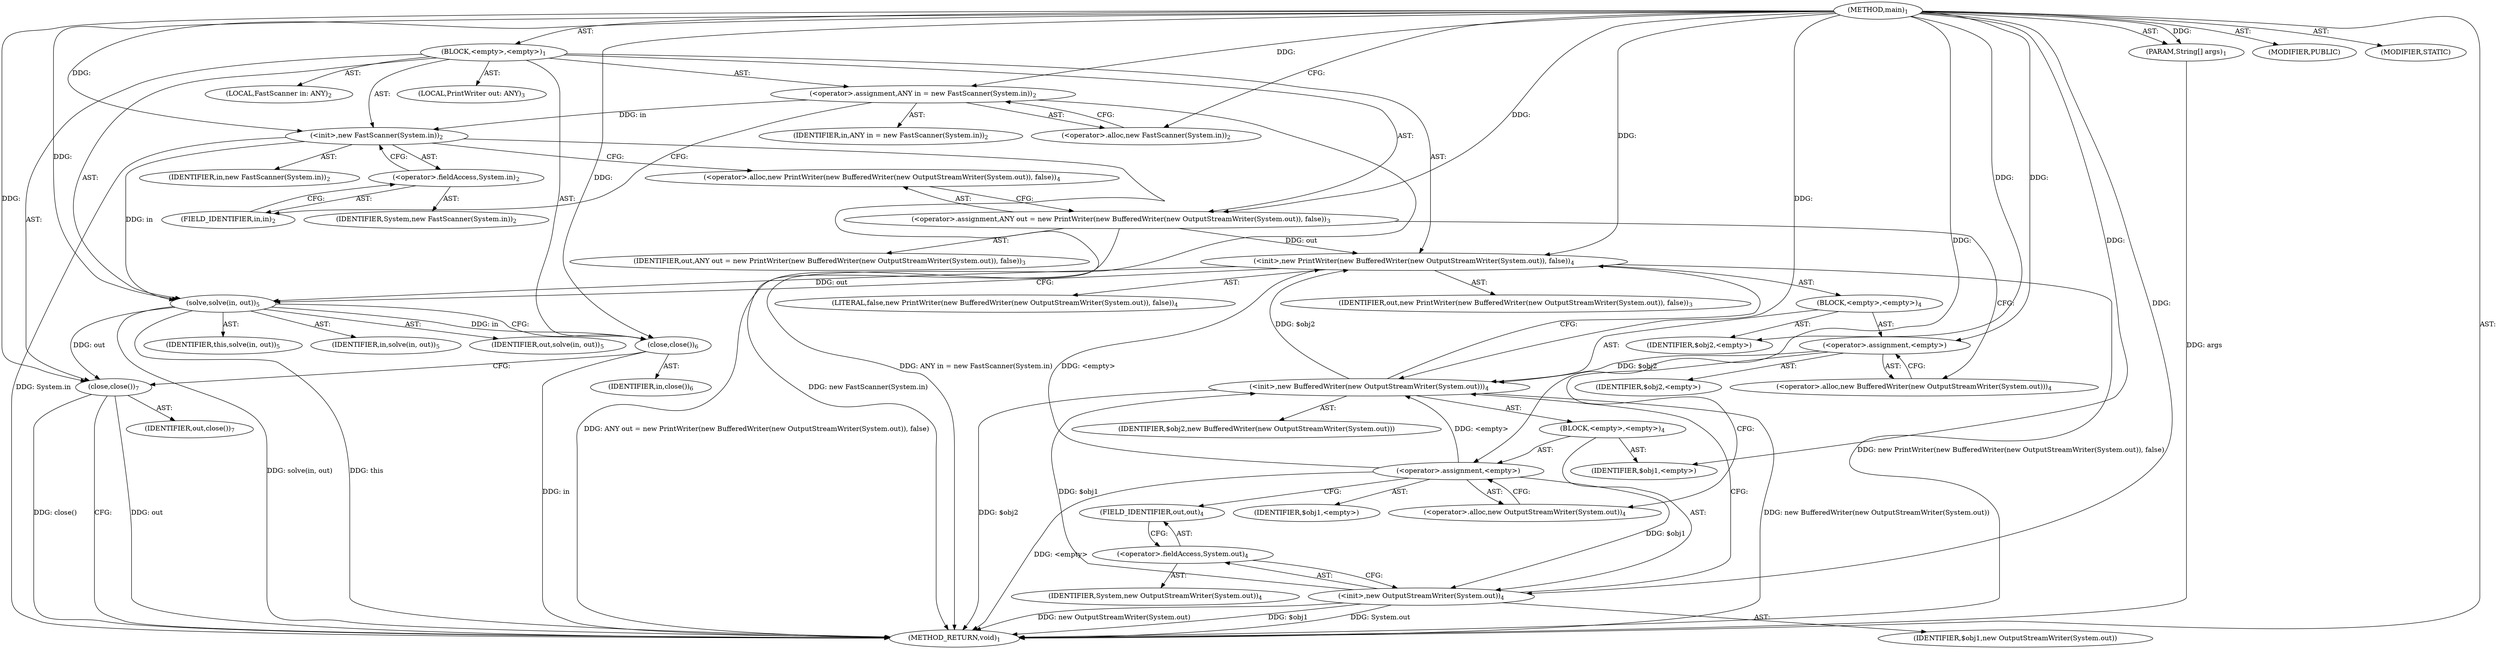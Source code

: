 digraph "main" {  
"21" [label = <(METHOD,main)<SUB>1</SUB>> ]
"22" [label = <(PARAM,String[] args)<SUB>1</SUB>> ]
"23" [label = <(BLOCK,&lt;empty&gt;,&lt;empty&gt;)<SUB>1</SUB>> ]
"4" [label = <(LOCAL,FastScanner in: ANY)<SUB>2</SUB>> ]
"24" [label = <(&lt;operator&gt;.assignment,ANY in = new FastScanner(System.in))<SUB>2</SUB>> ]
"25" [label = <(IDENTIFIER,in,ANY in = new FastScanner(System.in))<SUB>2</SUB>> ]
"26" [label = <(&lt;operator&gt;.alloc,new FastScanner(System.in))<SUB>2</SUB>> ]
"27" [label = <(&lt;init&gt;,new FastScanner(System.in))<SUB>2</SUB>> ]
"3" [label = <(IDENTIFIER,in,new FastScanner(System.in))<SUB>2</SUB>> ]
"28" [label = <(&lt;operator&gt;.fieldAccess,System.in)<SUB>2</SUB>> ]
"29" [label = <(IDENTIFIER,System,new FastScanner(System.in))<SUB>2</SUB>> ]
"30" [label = <(FIELD_IDENTIFIER,in,in)<SUB>2</SUB>> ]
"6" [label = <(LOCAL,PrintWriter out: ANY)<SUB>3</SUB>> ]
"31" [label = <(&lt;operator&gt;.assignment,ANY out = new PrintWriter(new BufferedWriter(new OutputStreamWriter(System.out)), false))<SUB>3</SUB>> ]
"32" [label = <(IDENTIFIER,out,ANY out = new PrintWriter(new BufferedWriter(new OutputStreamWriter(System.out)), false))<SUB>3</SUB>> ]
"33" [label = <(&lt;operator&gt;.alloc,new PrintWriter(new BufferedWriter(new OutputStreamWriter(System.out)), false))<SUB>4</SUB>> ]
"34" [label = <(&lt;init&gt;,new PrintWriter(new BufferedWriter(new OutputStreamWriter(System.out)), false))<SUB>4</SUB>> ]
"5" [label = <(IDENTIFIER,out,new PrintWriter(new BufferedWriter(new OutputStreamWriter(System.out)), false))<SUB>3</SUB>> ]
"35" [label = <(BLOCK,&lt;empty&gt;,&lt;empty&gt;)<SUB>4</SUB>> ]
"36" [label = <(&lt;operator&gt;.assignment,&lt;empty&gt;)> ]
"37" [label = <(IDENTIFIER,$obj2,&lt;empty&gt;)> ]
"38" [label = <(&lt;operator&gt;.alloc,new BufferedWriter(new OutputStreamWriter(System.out)))<SUB>4</SUB>> ]
"39" [label = <(&lt;init&gt;,new BufferedWriter(new OutputStreamWriter(System.out)))<SUB>4</SUB>> ]
"40" [label = <(IDENTIFIER,$obj2,new BufferedWriter(new OutputStreamWriter(System.out)))> ]
"41" [label = <(BLOCK,&lt;empty&gt;,&lt;empty&gt;)<SUB>4</SUB>> ]
"42" [label = <(&lt;operator&gt;.assignment,&lt;empty&gt;)> ]
"43" [label = <(IDENTIFIER,$obj1,&lt;empty&gt;)> ]
"44" [label = <(&lt;operator&gt;.alloc,new OutputStreamWriter(System.out))<SUB>4</SUB>> ]
"45" [label = <(&lt;init&gt;,new OutputStreamWriter(System.out))<SUB>4</SUB>> ]
"46" [label = <(IDENTIFIER,$obj1,new OutputStreamWriter(System.out))> ]
"47" [label = <(&lt;operator&gt;.fieldAccess,System.out)<SUB>4</SUB>> ]
"48" [label = <(IDENTIFIER,System,new OutputStreamWriter(System.out))<SUB>4</SUB>> ]
"49" [label = <(FIELD_IDENTIFIER,out,out)<SUB>4</SUB>> ]
"50" [label = <(IDENTIFIER,$obj1,&lt;empty&gt;)> ]
"51" [label = <(IDENTIFIER,$obj2,&lt;empty&gt;)> ]
"52" [label = <(LITERAL,false,new PrintWriter(new BufferedWriter(new OutputStreamWriter(System.out)), false))<SUB>4</SUB>> ]
"53" [label = <(solve,solve(in, out))<SUB>5</SUB>> ]
"54" [label = <(IDENTIFIER,this,solve(in, out))<SUB>5</SUB>> ]
"55" [label = <(IDENTIFIER,in,solve(in, out))<SUB>5</SUB>> ]
"56" [label = <(IDENTIFIER,out,solve(in, out))<SUB>5</SUB>> ]
"57" [label = <(close,close())<SUB>6</SUB>> ]
"58" [label = <(IDENTIFIER,in,close())<SUB>6</SUB>> ]
"59" [label = <(close,close())<SUB>7</SUB>> ]
"60" [label = <(IDENTIFIER,out,close())<SUB>7</SUB>> ]
"61" [label = <(MODIFIER,PUBLIC)> ]
"62" [label = <(MODIFIER,STATIC)> ]
"63" [label = <(METHOD_RETURN,void)<SUB>1</SUB>> ]
  "21" -> "22"  [ label = "AST: "] 
  "21" -> "23"  [ label = "AST: "] 
  "21" -> "61"  [ label = "AST: "] 
  "21" -> "62"  [ label = "AST: "] 
  "21" -> "63"  [ label = "AST: "] 
  "23" -> "4"  [ label = "AST: "] 
  "23" -> "24"  [ label = "AST: "] 
  "23" -> "27"  [ label = "AST: "] 
  "23" -> "6"  [ label = "AST: "] 
  "23" -> "31"  [ label = "AST: "] 
  "23" -> "34"  [ label = "AST: "] 
  "23" -> "53"  [ label = "AST: "] 
  "23" -> "57"  [ label = "AST: "] 
  "23" -> "59"  [ label = "AST: "] 
  "24" -> "25"  [ label = "AST: "] 
  "24" -> "26"  [ label = "AST: "] 
  "27" -> "3"  [ label = "AST: "] 
  "27" -> "28"  [ label = "AST: "] 
  "28" -> "29"  [ label = "AST: "] 
  "28" -> "30"  [ label = "AST: "] 
  "31" -> "32"  [ label = "AST: "] 
  "31" -> "33"  [ label = "AST: "] 
  "34" -> "5"  [ label = "AST: "] 
  "34" -> "35"  [ label = "AST: "] 
  "34" -> "52"  [ label = "AST: "] 
  "35" -> "36"  [ label = "AST: "] 
  "35" -> "39"  [ label = "AST: "] 
  "35" -> "51"  [ label = "AST: "] 
  "36" -> "37"  [ label = "AST: "] 
  "36" -> "38"  [ label = "AST: "] 
  "39" -> "40"  [ label = "AST: "] 
  "39" -> "41"  [ label = "AST: "] 
  "41" -> "42"  [ label = "AST: "] 
  "41" -> "45"  [ label = "AST: "] 
  "41" -> "50"  [ label = "AST: "] 
  "42" -> "43"  [ label = "AST: "] 
  "42" -> "44"  [ label = "AST: "] 
  "45" -> "46"  [ label = "AST: "] 
  "45" -> "47"  [ label = "AST: "] 
  "47" -> "48"  [ label = "AST: "] 
  "47" -> "49"  [ label = "AST: "] 
  "53" -> "54"  [ label = "AST: "] 
  "53" -> "55"  [ label = "AST: "] 
  "53" -> "56"  [ label = "AST: "] 
  "57" -> "58"  [ label = "AST: "] 
  "59" -> "60"  [ label = "AST: "] 
  "24" -> "30"  [ label = "CFG: "] 
  "27" -> "33"  [ label = "CFG: "] 
  "31" -> "38"  [ label = "CFG: "] 
  "34" -> "53"  [ label = "CFG: "] 
  "53" -> "57"  [ label = "CFG: "] 
  "57" -> "59"  [ label = "CFG: "] 
  "59" -> "63"  [ label = "CFG: "] 
  "26" -> "24"  [ label = "CFG: "] 
  "28" -> "27"  [ label = "CFG: "] 
  "33" -> "31"  [ label = "CFG: "] 
  "30" -> "28"  [ label = "CFG: "] 
  "36" -> "44"  [ label = "CFG: "] 
  "39" -> "34"  [ label = "CFG: "] 
  "38" -> "36"  [ label = "CFG: "] 
  "42" -> "49"  [ label = "CFG: "] 
  "45" -> "39"  [ label = "CFG: "] 
  "44" -> "42"  [ label = "CFG: "] 
  "47" -> "45"  [ label = "CFG: "] 
  "49" -> "47"  [ label = "CFG: "] 
  "21" -> "26"  [ label = "CFG: "] 
  "22" -> "63"  [ label = "DDG: args"] 
  "24" -> "63"  [ label = "DDG: ANY in = new FastScanner(System.in)"] 
  "27" -> "63"  [ label = "DDG: System.in"] 
  "27" -> "63"  [ label = "DDG: new FastScanner(System.in)"] 
  "31" -> "63"  [ label = "DDG: ANY out = new PrintWriter(new BufferedWriter(new OutputStreamWriter(System.out)), false)"] 
  "39" -> "63"  [ label = "DDG: $obj2"] 
  "42" -> "63"  [ label = "DDG: &lt;empty&gt;"] 
  "45" -> "63"  [ label = "DDG: $obj1"] 
  "45" -> "63"  [ label = "DDG: System.out"] 
  "45" -> "63"  [ label = "DDG: new OutputStreamWriter(System.out)"] 
  "39" -> "63"  [ label = "DDG: new BufferedWriter(new OutputStreamWriter(System.out))"] 
  "34" -> "63"  [ label = "DDG: new PrintWriter(new BufferedWriter(new OutputStreamWriter(System.out)), false)"] 
  "53" -> "63"  [ label = "DDG: solve(in, out)"] 
  "57" -> "63"  [ label = "DDG: in"] 
  "59" -> "63"  [ label = "DDG: out"] 
  "59" -> "63"  [ label = "DDG: close()"] 
  "53" -> "63"  [ label = "DDG: this"] 
  "21" -> "22"  [ label = "DDG: "] 
  "21" -> "24"  [ label = "DDG: "] 
  "21" -> "31"  [ label = "DDG: "] 
  "24" -> "27"  [ label = "DDG: in"] 
  "21" -> "27"  [ label = "DDG: "] 
  "31" -> "34"  [ label = "DDG: out"] 
  "21" -> "34"  [ label = "DDG: "] 
  "42" -> "34"  [ label = "DDG: &lt;empty&gt;"] 
  "39" -> "34"  [ label = "DDG: $obj2"] 
  "21" -> "53"  [ label = "DDG: "] 
  "27" -> "53"  [ label = "DDG: in"] 
  "34" -> "53"  [ label = "DDG: out"] 
  "53" -> "57"  [ label = "DDG: in"] 
  "21" -> "57"  [ label = "DDG: "] 
  "53" -> "59"  [ label = "DDG: out"] 
  "21" -> "59"  [ label = "DDG: "] 
  "21" -> "36"  [ label = "DDG: "] 
  "21" -> "51"  [ label = "DDG: "] 
  "36" -> "39"  [ label = "DDG: $obj2"] 
  "21" -> "39"  [ label = "DDG: "] 
  "42" -> "39"  [ label = "DDG: &lt;empty&gt;"] 
  "45" -> "39"  [ label = "DDG: $obj1"] 
  "21" -> "42"  [ label = "DDG: "] 
  "21" -> "50"  [ label = "DDG: "] 
  "42" -> "45"  [ label = "DDG: $obj1"] 
  "21" -> "45"  [ label = "DDG: "] 
}
